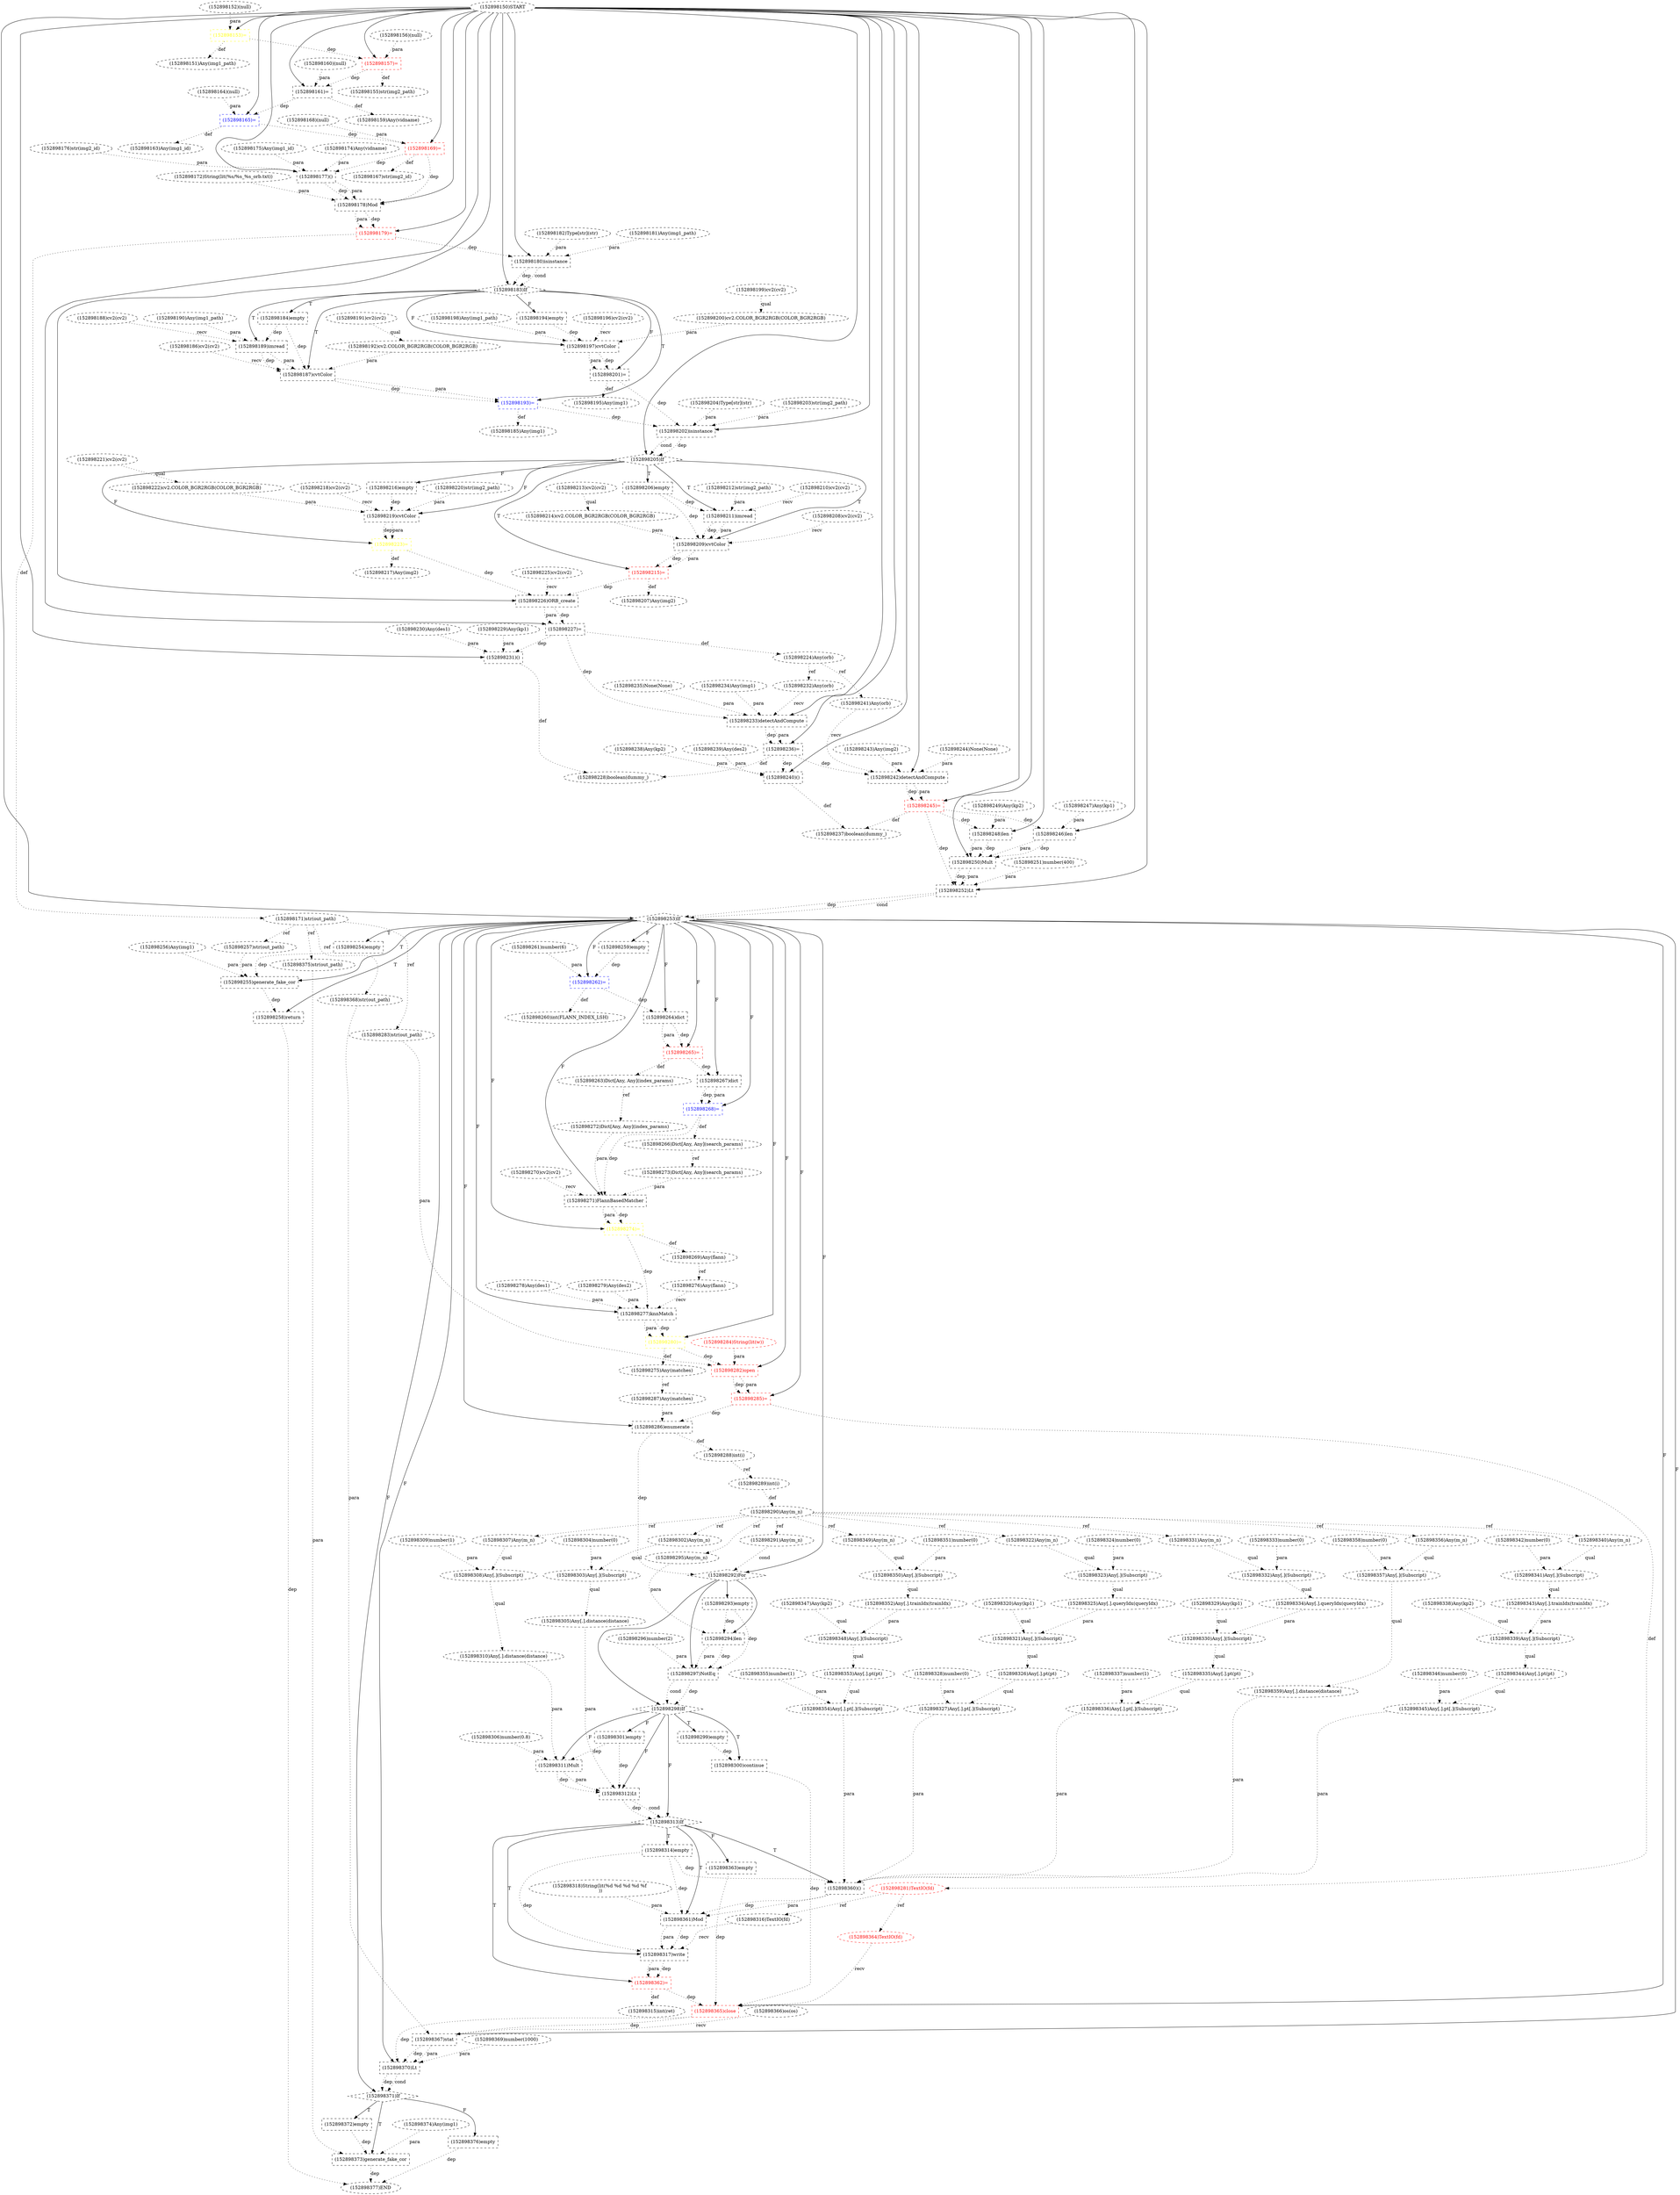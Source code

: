 digraph G {
1 [label="(152898188)cv2(cv2)" shape=ellipse style=dashed]
2 [label="(152898189)imread" shape=box style=dashed]
3 [label="(152898239)Any(des2)" shape=ellipse style=dashed]
4 [label="(152898185)Any(img1)" shape=ellipse style=dashed]
5 [label="(152898268)=" shape=box style=dashed color=blue fontcolor=blue]
6 [label="(152898328)number(0)" shape=ellipse style=dashed]
7 [label="(152898318)String(lit(%d %d %d %d %f 
))" shape=ellipse style=dashed]
8 [label="(152898329)Any(kp1)" shape=ellipse style=dashed]
9 [label="(152898234)Any(img1)" shape=ellipse style=dashed]
10 [label="(152898259)empty" shape=box style=dashed]
11 [label="(152898338)Any(kp2)" shape=ellipse style=dashed]
12 [label="(152898360)()" shape=box style=dashed]
13 [label="(152898331)Any(m_n)" shape=ellipse style=dashed]
14 [label="(152898348)Any[.](Subscript)" shape=ellipse style=dashed]
15 [label="(152898257)str(out_path)" shape=ellipse style=dashed]
16 [label="(152898251)number(400)" shape=ellipse style=dashed]
17 [label="(152898377)END" style=dashed]
18 [label="(152898330)Any[.](Subscript)" shape=ellipse style=dashed]
19 [label="(152898307)Any(m_n)" shape=ellipse style=dashed]
20 [label="(152898179)=" shape=box style=dashed color=red fontcolor=red]
21 [label="(152898315)int(ret)" shape=ellipse style=dashed]
22 [label="(152898155)str(img2_path)" shape=ellipse style=dashed]
23 [label="(152898356)Any(m_n)" shape=ellipse style=dashed]
24 [label="(152898368)str(out_path)" shape=ellipse style=dashed]
25 [label="(152898358)number(0)" shape=ellipse style=dashed]
26 [label="(152898225)cv2(cv2)" shape=ellipse style=dashed]
27 [label="(152898342)number(0)" shape=ellipse style=dashed]
28 [label="(152898241)Any(orb)" shape=ellipse style=dashed]
29 [label="(152898238)Any(kp2)" shape=ellipse style=dashed]
30 [label="(152898178)Mod" shape=box style=dashed]
31 [label="(152898332)Any[.](Subscript)" shape=ellipse style=dashed]
32 [label="(152898171)str(out_path)" shape=ellipse style=dashed]
33 [label="(152898265)=" shape=box style=dashed color=red fontcolor=red]
34 [label="(152898340)Any(m_n)" shape=ellipse style=dashed]
35 [label="(152898228)boolean(dummy_)" shape=ellipse style=dashed]
36 [label="(152898325)Any[.].queryIdx(queryIdx)" shape=ellipse style=dashed]
37 [label="(152898303)Any[.](Subscript)" shape=ellipse style=dashed]
38 [label="(152898194)empty" shape=box style=dashed]
39 [label="(152898244)None(None)" shape=ellipse style=dashed]
40 [label="(152898260)int(FLANN_INDEX_LSH)" shape=ellipse style=dashed]
41 [label="(152898198)Any(img1_path)" shape=ellipse style=dashed]
42 [label="(152898250)Mult" shape=box style=dashed]
43 [label="(152898266)Dict[Any, Any](search_params)" shape=ellipse style=dashed]
44 [label="(152898284)String(lit(w))" shape=ellipse style=dashed color=red fontcolor=red]
45 [label="(152898271)FlannBasedMatcher" shape=box style=dashed]
46 [label="(152898161)=" shape=box style=dashed color=black fontcolor=black]
47 [label="(152898163)Any(img1_id)" shape=ellipse style=dashed]
48 [label="(152898291)Any(m_n)" shape=ellipse style=dashed]
49 [label="(152898293)empty" shape=box style=dashed]
50 [label="(152898335)Any[.].pt(pt)" shape=ellipse style=dashed]
51 [label="(152898182)Type[str](str)" shape=ellipse style=dashed]
52 [label="(152898350)Any[.](Subscript)" shape=ellipse style=dashed]
53 [label="(152898218)cv2(cv2)" shape=ellipse style=dashed]
54 [label="(152898280)=" shape=box style=dashed color=yellow fontcolor=yellow]
55 [label="(152898205)If" shape=diamond style=dashed]
56 [label="(152898300)continue" shape=box style=dashed]
57 [label="(152898344)Any[.].pt(pt)" shape=ellipse style=dashed]
58 [label="(152898365)close" shape=box style=dashed color=red fontcolor=red]
59 [label="(152898262)=" shape=box style=dashed color=blue fontcolor=blue]
60 [label="(152898233)detectAndCompute" shape=box style=dashed]
61 [label="(152898157)=" shape=box style=dashed color=red fontcolor=red]
62 [label="(152898237)boolean(dummy_)" shape=ellipse style=dashed]
63 [label="(152898337)number(1)" shape=ellipse style=dashed]
64 [label="(152898248)len" shape=box style=dashed]
65 [label="(152898197)cvtColor" shape=box style=dashed]
66 [label="(152898341)Any[.](Subscript)" shape=ellipse style=dashed]
67 [label="(152898352)Any[.].trainIdx(trainIdx)" shape=ellipse style=dashed]
68 [label="(152898367)stat" shape=box style=dashed]
69 [label="(152898376)empty" shape=box style=dashed]
70 [label="(152898156)(null)" shape=ellipse style=dashed]
71 [label="(152898215)=" shape=box style=dashed color=red fontcolor=red]
72 [label="(152898201)=" shape=box style=dashed color=black fontcolor=black]
73 [label="(152898295)Any(m_n)" shape=ellipse style=dashed]
74 [label="(152898326)Any[.].pt(pt)" shape=ellipse style=dashed]
75 [label="(152898374)Any(img1)" shape=ellipse style=dashed]
76 [label="(152898214)cv2.COLOR_BGR2RGB(COLOR_BGR2RGB)" shape=ellipse style=dashed]
77 [label="(152898296)number(2)" shape=ellipse style=dashed]
78 [label="(152898302)Any(m_n)" shape=ellipse style=dashed]
79 [label="(152898258)return" shape=box style=dashed]
80 [label="(152898181)Any(img1_path)" shape=ellipse style=dashed]
81 [label="(152898336)Any[.].pt[.](Subscript)" shape=ellipse style=dashed]
82 [label="(152898183)If" shape=diamond style=dashed]
83 [label="(152898223)=" shape=box style=dashed color=yellow fontcolor=yellow]
84 [label="(152898333)number(0)" shape=ellipse style=dashed]
85 [label="(152898232)Any(orb)" shape=ellipse style=dashed]
86 [label="(152898288)int(i)" shape=ellipse style=dashed]
87 [label="(152898279)Any(des2)" shape=ellipse style=dashed]
88 [label="(152898252)Lt" shape=box style=dashed]
89 [label="(152898264)dict" shape=box style=dashed]
90 [label="(152898289)int(i)" shape=ellipse style=dashed]
91 [label="(152898290)Any(m_n)" shape=ellipse style=dashed]
92 [label="(152898364)TextIO(fd)" shape=ellipse style=dashed color=red fontcolor=red]
93 [label="(152898371)If" shape=diamond style=dashed]
94 [label="(152898193)=" shape=box style=dashed color=blue fontcolor=blue]
95 [label="(152898199)cv2(cv2)" shape=ellipse style=dashed]
96 [label="(152898213)cv2(cv2)" shape=ellipse style=dashed]
97 [label="(152898176)str(img2_id)" shape=ellipse style=dashed]
98 [label="(152898190)Any(img1_path)" shape=ellipse style=dashed]
99 [label="(152898339)Any[.](Subscript)" shape=ellipse style=dashed]
100 [label="(152898240)()" shape=box style=dashed]
101 [label="(152898206)empty" shape=box style=dashed]
102 [label="(152898167)str(img2_id)" shape=ellipse style=dashed]
103 [label="(152898269)Any(flann)" shape=ellipse style=dashed]
104 [label="(152898253)If" shape=diamond style=dashed]
105 [label="(152898276)Any(flann)" shape=ellipse style=dashed]
106 [label="(152898314)empty" shape=box style=dashed]
107 [label="(152898208)cv2(cv2)" shape=ellipse style=dashed]
108 [label="(152898373)generate_fake_cor" shape=box style=dashed]
109 [label="(152898247)Any(kp1)" shape=ellipse style=dashed]
110 [label="(152898355)number(1)" shape=ellipse style=dashed]
111 [label="(152898359)Any[.].distance(distance)" shape=ellipse style=dashed]
112 [label="(152898204)Type[str](str)" shape=ellipse style=dashed]
113 [label="(152898256)Any(img1)" shape=ellipse style=dashed]
114 [label="(152898184)empty" shape=box style=dashed]
115 [label="(152898361)Mod" shape=box style=dashed]
116 [label="(152898305)Any[.].distance(distance)" shape=ellipse style=dashed]
117 [label="(152898168)(null)" shape=ellipse style=dashed]
118 [label="(152898169)=" shape=box style=dashed color=red fontcolor=red]
119 [label="(152898202)isinstance" shape=box style=dashed]
120 [label="(152898246)len" shape=box style=dashed]
121 [label="(152898229)Any(kp1)" shape=ellipse style=dashed]
122 [label="(152898278)Any(des1)" shape=ellipse style=dashed]
123 [label="(152898353)Any[.].pt(pt)" shape=ellipse style=dashed]
124 [label="(152898216)empty" shape=box style=dashed]
125 [label="(152898212)str(img2_path)" shape=ellipse style=dashed]
126 [label="(152898219)cvtColor" shape=box style=dashed]
127 [label="(152898177)()" shape=box style=dashed]
128 [label="(152898200)cv2.COLOR_BGR2RGB(COLOR_BGR2RGB)" shape=ellipse style=dashed]
129 [label="(152898316)TextIO(fd)" shape=ellipse style=dashed]
130 [label="(152898362)=" shape=box style=dashed color=red fontcolor=red]
131 [label="(152898322)Any(m_n)" shape=ellipse style=dashed]
132 [label="(152898313)If" shape=diamond style=dashed]
133 [label="(152898270)cv2(cv2)" shape=ellipse style=dashed]
134 [label="(152898281)TextIO(fd)" shape=ellipse style=dashed color=red fontcolor=red]
135 [label="(152898309)number(1)" shape=ellipse style=dashed]
136 [label="(152898243)Any(img2)" shape=ellipse style=dashed]
137 [label="(152898186)cv2(cv2)" shape=ellipse style=dashed]
138 [label="(152898317)write" shape=box style=dashed]
139 [label="(152898210)cv2(cv2)" shape=ellipse style=dashed]
140 [label="(152898220)str(img2_path)" shape=ellipse style=dashed]
141 [label="(152898227)=" shape=box style=dashed color=black fontcolor=black]
142 [label="(152898349)Any(m_n)" shape=ellipse style=dashed]
143 [label="(152898351)number(0)" shape=ellipse style=dashed]
144 [label="(152898254)empty" shape=box style=dashed]
145 [label="(152898304)number(0)" shape=ellipse style=dashed]
146 [label="(152898323)Any[.](Subscript)" shape=ellipse style=dashed]
147 [label="(152898242)detectAndCompute" shape=box style=dashed]
148 [label="(152898354)Any[.].pt[.](Subscript)" shape=ellipse style=dashed]
149 [label="(152898211)imread" shape=box style=dashed]
150 [label="(152898320)Any(kp1)" shape=ellipse style=dashed]
151 [label="(152898274)=" shape=box style=dashed color=yellow fontcolor=yellow]
152 [label="(152898221)cv2(cv2)" shape=ellipse style=dashed]
153 [label="(152898369)number(1000)" shape=ellipse style=dashed]
154 [label="(152898235)None(None)" shape=ellipse style=dashed]
155 [label="(152898287)Any(matches)" shape=ellipse style=dashed]
156 [label="(152898306)number(0.8)" shape=ellipse style=dashed]
157 [label="(152898175)Any(img1_id)" shape=ellipse style=dashed]
158 [label="(152898152)(null)" shape=ellipse style=dashed]
159 [label="(152898283)str(out_path)" shape=ellipse style=dashed]
160 [label="(152898209)cvtColor" shape=box style=dashed]
161 [label="(152898187)cvtColor" shape=box style=dashed]
162 [label="(152898308)Any[.](Subscript)" shape=ellipse style=dashed]
163 [label="(152898277)knnMatch" shape=box style=dashed]
164 [label="(152898311)Mult" shape=box style=dashed]
165 [label="(152898222)cv2.COLOR_BGR2RGB(COLOR_BGR2RGB)" shape=ellipse style=dashed]
166 [label="(152898345)Any[.].pt[.](Subscript)" shape=ellipse style=dashed]
167 [label="(152898165)=" shape=box style=dashed color=blue fontcolor=blue]
168 [label="(152898174)Any(vidname)" shape=ellipse style=dashed]
169 [label="(152898375)str(out_path)" shape=ellipse style=dashed]
170 [label="(152898172)String(lit(%s/%s_%s_orb.txt))" shape=ellipse style=dashed]
171 [label="(152898261)number(6)" shape=ellipse style=dashed]
172 [label="(152898255)generate_fake_cor" shape=box style=dashed]
173 [label="(152898292)For" shape=diamond style=dashed]
174 [label="(152898207)Any(img2)" shape=ellipse style=dashed]
175 [label="(152898366)os(os)" shape=ellipse style=dashed]
176 [label="(152898272)Dict[Any, Any](index_params)" shape=ellipse style=dashed]
177 [label="(152898164)(null)" shape=ellipse style=dashed]
178 [label="(152898224)Any(orb)" shape=ellipse style=dashed]
179 [label="(152898346)number(0)" shape=ellipse style=dashed]
180 [label="(152898230)Any(des1)" shape=ellipse style=dashed]
181 [label="(152898285)=" shape=box style=dashed color=red fontcolor=red]
182 [label="(152898151)Any(img1_path)" shape=ellipse style=dashed]
183 [label="(152898150)START" style=dashed]
184 [label="(152898286)enumerate" shape=box style=dashed]
185 [label="(152898324)number(0)" shape=ellipse style=dashed]
186 [label="(152898180)isinstance" shape=box style=dashed]
187 [label="(152898275)Any(matches)" shape=ellipse style=dashed]
188 [label="(152898347)Any(kp2)" shape=ellipse style=dashed]
189 [label="(152898159)Any(vidname)" shape=ellipse style=dashed]
190 [label="(152898294)len" shape=box style=dashed]
191 [label="(152898245)=" shape=box style=dashed color=red fontcolor=red]
192 [label="(152898249)Any(kp2)" shape=ellipse style=dashed]
193 [label="(152898236)=" shape=box style=dashed color=black fontcolor=black]
194 [label="(152898372)empty" shape=box style=dashed]
195 [label="(152898321)Any[.](Subscript)" shape=ellipse style=dashed]
196 [label="(152898226)ORB_create" shape=box style=dashed]
197 [label="(152898217)Any(img2)" shape=ellipse style=dashed]
198 [label="(152898363)empty" shape=box style=dashed]
199 [label="(152898312)Lt" shape=box style=dashed]
200 [label="(152898160)(null)" shape=ellipse style=dashed]
201 [label="(152898273)Dict[Any, Any](search_params)" shape=ellipse style=dashed]
202 [label="(152898203)str(img2_path)" shape=ellipse style=dashed]
203 [label="(152898153)=" shape=box style=dashed color=yellow fontcolor=yellow]
204 [label="(152898263)Dict[Any, Any](index_params)" shape=ellipse style=dashed]
205 [label="(152898310)Any[.].distance(distance)" shape=ellipse style=dashed]
206 [label="(152898370)Lt" shape=box style=dashed]
207 [label="(152898231)()" shape=box style=dashed]
208 [label="(152898299)empty" shape=box style=dashed]
209 [label="(152898298)If" shape=diamond style=dashed]
210 [label="(152898301)empty" shape=box style=dashed]
211 [label="(152898297)NotEq" shape=box style=dashed]
212 [label="(152898192)cv2.COLOR_BGR2RGB(COLOR_BGR2RGB)" shape=ellipse style=dashed]
213 [label="(152898343)Any[.].trainIdx(trainIdx)" shape=ellipse style=dashed]
214 [label="(152898195)Any(img1)" shape=ellipse style=dashed]
215 [label="(152898282)open" shape=box style=dashed color=red fontcolor=red]
216 [label="(152898357)Any[.](Subscript)" shape=ellipse style=dashed]
217 [label="(152898327)Any[.].pt[.](Subscript)" shape=ellipse style=dashed]
218 [label="(152898267)dict" shape=box style=dashed]
219 [label="(152898196)cv2(cv2)" shape=ellipse style=dashed]
220 [label="(152898334)Any[.].queryIdx(queryIdx)" shape=ellipse style=dashed]
221 [label="(152898191)cv2(cv2)" shape=ellipse style=dashed]
82 -> 2 [label="T"];
1 -> 2 [label="recv" style=dotted];
98 -> 2 [label="para" style=dotted];
114 -> 2 [label="dep" style=dotted];
94 -> 4 [label="def" style=dotted];
104 -> 5 [label="F"];
218 -> 5 [label="dep" style=dotted];
218 -> 5 [label="para" style=dotted];
104 -> 10 [label="F"];
132 -> 12 [label="T"];
217 -> 12 [label="para" style=dotted];
81 -> 12 [label="para" style=dotted];
166 -> 12 [label="para" style=dotted];
148 -> 12 [label="para" style=dotted];
111 -> 12 [label="para" style=dotted];
106 -> 12 [label="dep" style=dotted];
91 -> 13 [label="ref" style=dotted];
188 -> 14 [label="qual" style=dotted];
67 -> 14 [label="para" style=dotted];
32 -> 15 [label="ref" style=dotted];
108 -> 17 [label="dep" style=dotted];
79 -> 17 [label="dep" style=dotted];
69 -> 17 [label="dep" style=dotted];
8 -> 18 [label="qual" style=dotted];
220 -> 18 [label="para" style=dotted];
91 -> 19 [label="ref" style=dotted];
183 -> 20 [label="" style=solid];
30 -> 20 [label="dep" style=dotted];
30 -> 20 [label="para" style=dotted];
130 -> 21 [label="def" style=dotted];
61 -> 22 [label="def" style=dotted];
91 -> 23 [label="ref" style=dotted];
32 -> 24 [label="ref" style=dotted];
178 -> 28 [label="ref" style=dotted];
183 -> 30 [label="" style=solid];
170 -> 30 [label="para" style=dotted];
127 -> 30 [label="dep" style=dotted];
127 -> 30 [label="para" style=dotted];
118 -> 30 [label="dep" style=dotted];
13 -> 31 [label="qual" style=dotted];
84 -> 31 [label="para" style=dotted];
20 -> 32 [label="def" style=dotted];
104 -> 33 [label="F"];
89 -> 33 [label="dep" style=dotted];
89 -> 33 [label="para" style=dotted];
91 -> 34 [label="ref" style=dotted];
207 -> 35 [label="def" style=dotted];
193 -> 35 [label="def" style=dotted];
146 -> 36 [label="qual" style=dotted];
78 -> 37 [label="qual" style=dotted];
145 -> 37 [label="para" style=dotted];
82 -> 38 [label="F"];
59 -> 40 [label="def" style=dotted];
183 -> 42 [label="" style=solid];
120 -> 42 [label="dep" style=dotted];
120 -> 42 [label="para" style=dotted];
64 -> 42 [label="dep" style=dotted];
64 -> 42 [label="para" style=dotted];
5 -> 43 [label="def" style=dotted];
104 -> 45 [label="F"];
133 -> 45 [label="recv" style=dotted];
176 -> 45 [label="para" style=dotted];
201 -> 45 [label="para" style=dotted];
5 -> 45 [label="dep" style=dotted];
183 -> 46 [label="" style=solid];
200 -> 46 [label="para" style=dotted];
61 -> 46 [label="dep" style=dotted];
167 -> 47 [label="def" style=dotted];
91 -> 48 [label="ref" style=dotted];
173 -> 49 [label="" style=solid];
18 -> 50 [label="qual" style=dotted];
142 -> 52 [label="qual" style=dotted];
143 -> 52 [label="para" style=dotted];
104 -> 54 [label="F"];
163 -> 54 [label="dep" style=dotted];
163 -> 54 [label="para" style=dotted];
183 -> 55 [label="" style=solid];
119 -> 55 [label="dep" style=dotted];
119 -> 55 [label="cond" style=dotted];
209 -> 56 [label="T"];
208 -> 56 [label="dep" style=dotted];
99 -> 57 [label="qual" style=dotted];
104 -> 58 [label="F"];
92 -> 58 [label="recv" style=dotted];
198 -> 58 [label="dep" style=dotted];
130 -> 58 [label="dep" style=dotted];
56 -> 58 [label="dep" style=dotted];
104 -> 59 [label="F"];
171 -> 59 [label="para" style=dotted];
10 -> 59 [label="dep" style=dotted];
183 -> 60 [label="" style=solid];
85 -> 60 [label="recv" style=dotted];
9 -> 60 [label="para" style=dotted];
154 -> 60 [label="para" style=dotted];
141 -> 60 [label="dep" style=dotted];
183 -> 61 [label="" style=solid];
70 -> 61 [label="para" style=dotted];
203 -> 61 [label="dep" style=dotted];
100 -> 62 [label="def" style=dotted];
191 -> 62 [label="def" style=dotted];
183 -> 64 [label="" style=solid];
192 -> 64 [label="para" style=dotted];
191 -> 64 [label="dep" style=dotted];
82 -> 65 [label="F"];
219 -> 65 [label="recv" style=dotted];
41 -> 65 [label="para" style=dotted];
128 -> 65 [label="para" style=dotted];
38 -> 65 [label="dep" style=dotted];
34 -> 66 [label="qual" style=dotted];
27 -> 66 [label="para" style=dotted];
52 -> 67 [label="qual" style=dotted];
104 -> 68 [label="F"];
175 -> 68 [label="recv" style=dotted];
24 -> 68 [label="para" style=dotted];
58 -> 68 [label="dep" style=dotted];
93 -> 69 [label="F"];
55 -> 71 [label="T"];
160 -> 71 [label="dep" style=dotted];
160 -> 71 [label="para" style=dotted];
82 -> 72 [label="F"];
65 -> 72 [label="dep" style=dotted];
65 -> 72 [label="para" style=dotted];
91 -> 73 [label="ref" style=dotted];
195 -> 74 [label="qual" style=dotted];
96 -> 76 [label="qual" style=dotted];
91 -> 78 [label="ref" style=dotted];
104 -> 79 [label="T"];
172 -> 79 [label="dep" style=dotted];
50 -> 81 [label="qual" style=dotted];
63 -> 81 [label="para" style=dotted];
183 -> 82 [label="" style=solid];
186 -> 82 [label="dep" style=dotted];
186 -> 82 [label="cond" style=dotted];
55 -> 83 [label="F"];
126 -> 83 [label="dep" style=dotted];
126 -> 83 [label="para" style=dotted];
178 -> 85 [label="ref" style=dotted];
184 -> 86 [label="def" style=dotted];
183 -> 88 [label="" style=solid];
42 -> 88 [label="dep" style=dotted];
42 -> 88 [label="para" style=dotted];
16 -> 88 [label="para" style=dotted];
191 -> 88 [label="dep" style=dotted];
104 -> 89 [label="F"];
59 -> 89 [label="dep" style=dotted];
86 -> 90 [label="ref" style=dotted];
90 -> 91 [label="def" style=dotted];
134 -> 92 [label="ref" style=dotted];
104 -> 93 [label="F"];
206 -> 93 [label="dep" style=dotted];
206 -> 93 [label="cond" style=dotted];
82 -> 94 [label="T"];
161 -> 94 [label="dep" style=dotted];
161 -> 94 [label="para" style=dotted];
11 -> 99 [label="qual" style=dotted];
213 -> 99 [label="para" style=dotted];
183 -> 100 [label="" style=solid];
29 -> 100 [label="para" style=dotted];
3 -> 100 [label="para" style=dotted];
193 -> 100 [label="dep" style=dotted];
55 -> 101 [label="T"];
118 -> 102 [label="def" style=dotted];
151 -> 103 [label="def" style=dotted];
183 -> 104 [label="" style=solid];
88 -> 104 [label="dep" style=dotted];
88 -> 104 [label="cond" style=dotted];
103 -> 105 [label="ref" style=dotted];
132 -> 106 [label="T"];
93 -> 108 [label="T"];
75 -> 108 [label="para" style=dotted];
169 -> 108 [label="para" style=dotted];
194 -> 108 [label="dep" style=dotted];
216 -> 111 [label="qual" style=dotted];
82 -> 114 [label="T"];
132 -> 115 [label="T"];
7 -> 115 [label="para" style=dotted];
12 -> 115 [label="dep" style=dotted];
12 -> 115 [label="para" style=dotted];
106 -> 115 [label="dep" style=dotted];
37 -> 116 [label="qual" style=dotted];
183 -> 118 [label="" style=solid];
117 -> 118 [label="para" style=dotted];
167 -> 118 [label="dep" style=dotted];
183 -> 119 [label="" style=solid];
202 -> 119 [label="para" style=dotted];
112 -> 119 [label="para" style=dotted];
72 -> 119 [label="dep" style=dotted];
94 -> 119 [label="dep" style=dotted];
183 -> 120 [label="" style=solid];
109 -> 120 [label="para" style=dotted];
191 -> 120 [label="dep" style=dotted];
14 -> 123 [label="qual" style=dotted];
55 -> 124 [label="F"];
55 -> 126 [label="F"];
53 -> 126 [label="recv" style=dotted];
140 -> 126 [label="para" style=dotted];
165 -> 126 [label="para" style=dotted];
124 -> 126 [label="dep" style=dotted];
183 -> 127 [label="" style=solid];
168 -> 127 [label="para" style=dotted];
157 -> 127 [label="para" style=dotted];
97 -> 127 [label="para" style=dotted];
118 -> 127 [label="dep" style=dotted];
95 -> 128 [label="qual" style=dotted];
134 -> 129 [label="ref" style=dotted];
132 -> 130 [label="T"];
138 -> 130 [label="dep" style=dotted];
138 -> 130 [label="para" style=dotted];
91 -> 131 [label="ref" style=dotted];
209 -> 132 [label="F"];
199 -> 132 [label="dep" style=dotted];
199 -> 132 [label="cond" style=dotted];
181 -> 134 [label="def" style=dotted];
132 -> 138 [label="T"];
129 -> 138 [label="recv" style=dotted];
115 -> 138 [label="dep" style=dotted];
115 -> 138 [label="para" style=dotted];
106 -> 138 [label="dep" style=dotted];
183 -> 141 [label="" style=solid];
196 -> 141 [label="dep" style=dotted];
196 -> 141 [label="para" style=dotted];
91 -> 142 [label="ref" style=dotted];
104 -> 144 [label="T"];
131 -> 146 [label="qual" style=dotted];
185 -> 146 [label="para" style=dotted];
183 -> 147 [label="" style=solid];
28 -> 147 [label="recv" style=dotted];
136 -> 147 [label="para" style=dotted];
39 -> 147 [label="para" style=dotted];
193 -> 147 [label="dep" style=dotted];
123 -> 148 [label="qual" style=dotted];
110 -> 148 [label="para" style=dotted];
55 -> 149 [label="T"];
139 -> 149 [label="recv" style=dotted];
125 -> 149 [label="para" style=dotted];
101 -> 149 [label="dep" style=dotted];
104 -> 151 [label="F"];
45 -> 151 [label="dep" style=dotted];
45 -> 151 [label="para" style=dotted];
187 -> 155 [label="ref" style=dotted];
32 -> 159 [label="ref" style=dotted];
55 -> 160 [label="T"];
107 -> 160 [label="recv" style=dotted];
149 -> 160 [label="dep" style=dotted];
149 -> 160 [label="para" style=dotted];
76 -> 160 [label="para" style=dotted];
101 -> 160 [label="dep" style=dotted];
82 -> 161 [label="T"];
137 -> 161 [label="recv" style=dotted];
2 -> 161 [label="dep" style=dotted];
2 -> 161 [label="para" style=dotted];
212 -> 161 [label="para" style=dotted];
114 -> 161 [label="dep" style=dotted];
19 -> 162 [label="qual" style=dotted];
135 -> 162 [label="para" style=dotted];
104 -> 163 [label="F"];
105 -> 163 [label="recv" style=dotted];
122 -> 163 [label="para" style=dotted];
87 -> 163 [label="para" style=dotted];
151 -> 163 [label="dep" style=dotted];
209 -> 164 [label="F"];
156 -> 164 [label="para" style=dotted];
205 -> 164 [label="para" style=dotted];
210 -> 164 [label="dep" style=dotted];
152 -> 165 [label="qual" style=dotted];
57 -> 166 [label="qual" style=dotted];
179 -> 166 [label="para" style=dotted];
183 -> 167 [label="" style=solid];
177 -> 167 [label="para" style=dotted];
46 -> 167 [label="dep" style=dotted];
32 -> 169 [label="ref" style=dotted];
104 -> 172 [label="T"];
113 -> 172 [label="para" style=dotted];
15 -> 172 [label="para" style=dotted];
144 -> 172 [label="dep" style=dotted];
104 -> 173 [label="F"];
184 -> 173 [label="dep" style=dotted];
48 -> 173 [label="cond" style=dotted];
71 -> 174 [label="def" style=dotted];
204 -> 176 [label="ref" style=dotted];
141 -> 178 [label="def" style=dotted];
104 -> 181 [label="F"];
215 -> 181 [label="dep" style=dotted];
215 -> 181 [label="para" style=dotted];
203 -> 182 [label="def" style=dotted];
104 -> 184 [label="F"];
155 -> 184 [label="para" style=dotted];
181 -> 184 [label="dep" style=dotted];
183 -> 186 [label="" style=solid];
80 -> 186 [label="para" style=dotted];
51 -> 186 [label="para" style=dotted];
20 -> 186 [label="dep" style=dotted];
54 -> 187 [label="def" style=dotted];
46 -> 189 [label="def" style=dotted];
173 -> 190 [label="" style=solid];
73 -> 190 [label="para" style=dotted];
49 -> 190 [label="dep" style=dotted];
183 -> 191 [label="" style=solid];
147 -> 191 [label="dep" style=dotted];
147 -> 191 [label="para" style=dotted];
183 -> 193 [label="" style=solid];
60 -> 193 [label="dep" style=dotted];
60 -> 193 [label="para" style=dotted];
93 -> 194 [label="T"];
150 -> 195 [label="qual" style=dotted];
36 -> 195 [label="para" style=dotted];
183 -> 196 [label="" style=solid];
26 -> 196 [label="recv" style=dotted];
71 -> 196 [label="dep" style=dotted];
83 -> 196 [label="dep" style=dotted];
83 -> 197 [label="def" style=dotted];
132 -> 198 [label="F"];
209 -> 199 [label="F"];
116 -> 199 [label="para" style=dotted];
164 -> 199 [label="dep" style=dotted];
164 -> 199 [label="para" style=dotted];
210 -> 199 [label="dep" style=dotted];
43 -> 201 [label="ref" style=dotted];
183 -> 203 [label="" style=solid];
158 -> 203 [label="para" style=dotted];
33 -> 204 [label="def" style=dotted];
162 -> 205 [label="qual" style=dotted];
104 -> 206 [label="F"];
68 -> 206 [label="dep" style=dotted];
68 -> 206 [label="para" style=dotted];
153 -> 206 [label="para" style=dotted];
58 -> 206 [label="dep" style=dotted];
183 -> 207 [label="" style=solid];
121 -> 207 [label="para" style=dotted];
180 -> 207 [label="para" style=dotted];
141 -> 207 [label="dep" style=dotted];
209 -> 208 [label="T"];
173 -> 209 [label="" style=solid];
211 -> 209 [label="dep" style=dotted];
211 -> 209 [label="cond" style=dotted];
209 -> 210 [label="F"];
173 -> 211 [label="" style=solid];
190 -> 211 [label="dep" style=dotted];
190 -> 211 [label="para" style=dotted];
77 -> 211 [label="para" style=dotted];
49 -> 211 [label="dep" style=dotted];
221 -> 212 [label="qual" style=dotted];
66 -> 213 [label="qual" style=dotted];
72 -> 214 [label="def" style=dotted];
104 -> 215 [label="F"];
159 -> 215 [label="para" style=dotted];
44 -> 215 [label="para" style=dotted];
54 -> 215 [label="dep" style=dotted];
23 -> 216 [label="qual" style=dotted];
25 -> 216 [label="para" style=dotted];
74 -> 217 [label="qual" style=dotted];
6 -> 217 [label="para" style=dotted];
104 -> 218 [label="F"];
33 -> 218 [label="dep" style=dotted];
31 -> 220 [label="qual" style=dotted];
}
